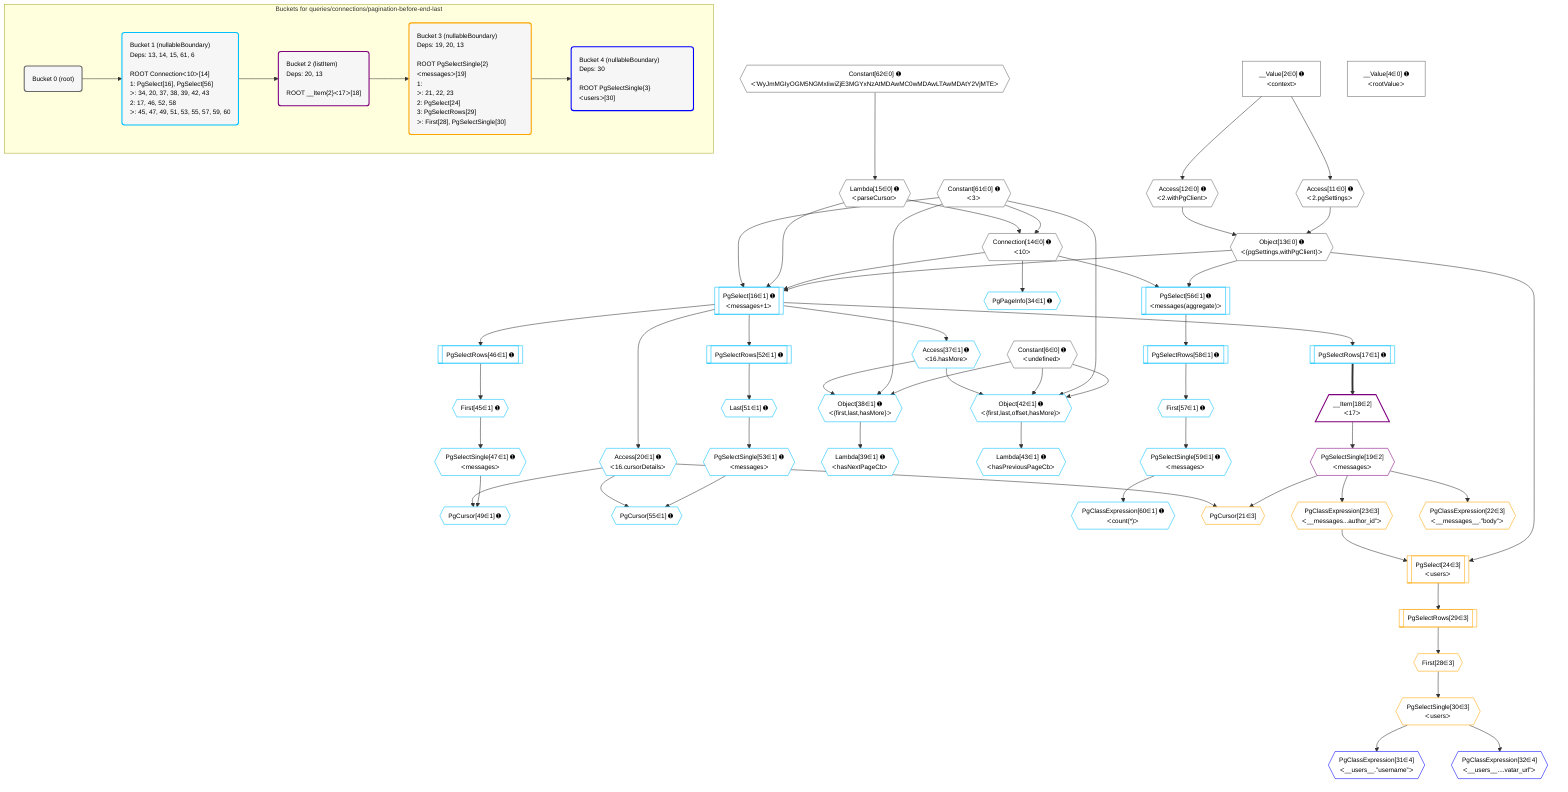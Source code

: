 %%{init: {'themeVariables': { 'fontSize': '12px'}}}%%
graph TD
    classDef path fill:#eee,stroke:#000,color:#000
    classDef plan fill:#fff,stroke-width:1px,color:#000
    classDef itemplan fill:#fff,stroke-width:2px,color:#000
    classDef unbatchedplan fill:#dff,stroke-width:1px,color:#000
    classDef sideeffectplan fill:#fcc,stroke-width:2px,color:#000
    classDef bucket fill:#f6f6f6,color:#000,stroke-width:2px,text-align:left


    %% plan dependencies
    Object13{{"Object[13∈0] ➊<br />ᐸ{pgSettings,withPgClient}ᐳ"}}:::plan
    Access11{{"Access[11∈0] ➊<br />ᐸ2.pgSettingsᐳ"}}:::plan
    Access12{{"Access[12∈0] ➊<br />ᐸ2.withPgClientᐳ"}}:::plan
    Access11 & Access12 --> Object13
    Connection14{{"Connection[14∈0] ➊<br />ᐸ10ᐳ"}}:::plan
    Constant61{{"Constant[61∈0] ➊<br />ᐸ3ᐳ"}}:::plan
    Lambda15{{"Lambda[15∈0] ➊<br />ᐸparseCursorᐳ"}}:::plan
    Constant61 & Lambda15 --> Connection14
    __Value2["__Value[2∈0] ➊<br />ᐸcontextᐳ"]:::plan
    __Value2 --> Access11
    __Value2 --> Access12
    Constant62{{"Constant[62∈0] ➊<br />ᐸ'WyJmMGIyOGM5NGMxIiwiZjE3MGYxNzAtMDAwMC0wMDAwLTAwMDAtY2VjMTEᐳ"}}:::plan
    Constant62 --> Lambda15
    __Value4["__Value[4∈0] ➊<br />ᐸrootValueᐳ"]:::plan
    Constant6{{"Constant[6∈0] ➊<br />ᐸundefinedᐳ"}}:::plan
    PgSelect16[["PgSelect[16∈1] ➊<br />ᐸmessages+1ᐳ"]]:::plan
    Object13 & Connection14 & Lambda15 & Constant61 --> PgSelect16
    Object42{{"Object[42∈1] ➊<br />ᐸ{first,last,offset,hasMore}ᐳ"}}:::plan
    Access37{{"Access[37∈1] ➊<br />ᐸ16.hasMoreᐳ"}}:::plan
    Constant6 & Constant61 & Constant6 & Access37 --> Object42
    Object38{{"Object[38∈1] ➊<br />ᐸ{first,last,hasMore}ᐳ"}}:::plan
    Constant6 & Constant61 & Access37 --> Object38
    PgCursor49{{"PgCursor[49∈1] ➊"}}:::plan
    PgSelectSingle47{{"PgSelectSingle[47∈1] ➊<br />ᐸmessagesᐳ"}}:::plan
    Access20{{"Access[20∈1] ➊<br />ᐸ16.cursorDetailsᐳ"}}:::plan
    PgSelectSingle47 & Access20 --> PgCursor49
    PgCursor55{{"PgCursor[55∈1] ➊"}}:::plan
    PgSelectSingle53{{"PgSelectSingle[53∈1] ➊<br />ᐸmessagesᐳ"}}:::plan
    PgSelectSingle53 & Access20 --> PgCursor55
    PgSelect56[["PgSelect[56∈1] ➊<br />ᐸmessages(aggregate)ᐳ"]]:::plan
    Object13 & Connection14 --> PgSelect56
    PgSelectRows17[["PgSelectRows[17∈1] ➊"]]:::plan
    PgSelect16 --> PgSelectRows17
    PgSelect16 --> Access20
    PgPageInfo34{{"PgPageInfo[34∈1] ➊"}}:::plan
    Connection14 --> PgPageInfo34
    PgSelect16 --> Access37
    Lambda39{{"Lambda[39∈1] ➊<br />ᐸhasNextPageCbᐳ"}}:::plan
    Object38 --> Lambda39
    Lambda43{{"Lambda[43∈1] ➊<br />ᐸhasPreviousPageCbᐳ"}}:::plan
    Object42 --> Lambda43
    First45{{"First[45∈1] ➊"}}:::plan
    PgSelectRows46[["PgSelectRows[46∈1] ➊"]]:::plan
    PgSelectRows46 --> First45
    PgSelect16 --> PgSelectRows46
    First45 --> PgSelectSingle47
    Last51{{"Last[51∈1] ➊"}}:::plan
    PgSelectRows52[["PgSelectRows[52∈1] ➊"]]:::plan
    PgSelectRows52 --> Last51
    PgSelect16 --> PgSelectRows52
    Last51 --> PgSelectSingle53
    First57{{"First[57∈1] ➊"}}:::plan
    PgSelectRows58[["PgSelectRows[58∈1] ➊"]]:::plan
    PgSelectRows58 --> First57
    PgSelect56 --> PgSelectRows58
    PgSelectSingle59{{"PgSelectSingle[59∈1] ➊<br />ᐸmessagesᐳ"}}:::plan
    First57 --> PgSelectSingle59
    PgClassExpression60{{"PgClassExpression[60∈1] ➊<br />ᐸcount(*)ᐳ"}}:::plan
    PgSelectSingle59 --> PgClassExpression60
    __Item18[/"__Item[18∈2]<br />ᐸ17ᐳ"\]:::itemplan
    PgSelectRows17 ==> __Item18
    PgSelectSingle19{{"PgSelectSingle[19∈2]<br />ᐸmessagesᐳ"}}:::plan
    __Item18 --> PgSelectSingle19
    PgCursor21{{"PgCursor[21∈3]"}}:::plan
    PgSelectSingle19 & Access20 --> PgCursor21
    PgSelect24[["PgSelect[24∈3]<br />ᐸusersᐳ"]]:::plan
    PgClassExpression23{{"PgClassExpression[23∈3]<br />ᐸ__messages...author_id”ᐳ"}}:::plan
    Object13 & PgClassExpression23 --> PgSelect24
    PgClassExpression22{{"PgClassExpression[22∈3]<br />ᐸ__messages__.”body”ᐳ"}}:::plan
    PgSelectSingle19 --> PgClassExpression22
    PgSelectSingle19 --> PgClassExpression23
    First28{{"First[28∈3]"}}:::plan
    PgSelectRows29[["PgSelectRows[29∈3]"]]:::plan
    PgSelectRows29 --> First28
    PgSelect24 --> PgSelectRows29
    PgSelectSingle30{{"PgSelectSingle[30∈3]<br />ᐸusersᐳ"}}:::plan
    First28 --> PgSelectSingle30
    PgClassExpression31{{"PgClassExpression[31∈4]<br />ᐸ__users__.”username”ᐳ"}}:::plan
    PgSelectSingle30 --> PgClassExpression31
    PgClassExpression32{{"PgClassExpression[32∈4]<br />ᐸ__users__....vatar_url”ᐳ"}}:::plan
    PgSelectSingle30 --> PgClassExpression32

    %% define steps

    subgraph "Buckets for queries/connections/pagination-before-end-last"
    Bucket0("Bucket 0 (root)"):::bucket
    classDef bucket0 stroke:#696969
    class Bucket0,__Value2,__Value4,Constant6,Access11,Access12,Object13,Connection14,Lambda15,Constant61,Constant62 bucket0
    Bucket1("Bucket 1 (nullableBoundary)<br />Deps: 13, 14, 15, 61, 6<br /><br />ROOT Connectionᐸ10ᐳ[14]<br />1: PgSelect[16], PgSelect[56]<br />ᐳ: 34, 20, 37, 38, 39, 42, 43<br />2: 17, 46, 52, 58<br />ᐳ: 45, 47, 49, 51, 53, 55, 57, 59, 60"):::bucket
    classDef bucket1 stroke:#00bfff
    class Bucket1,PgSelect16,PgSelectRows17,Access20,PgPageInfo34,Access37,Object38,Lambda39,Object42,Lambda43,First45,PgSelectRows46,PgSelectSingle47,PgCursor49,Last51,PgSelectRows52,PgSelectSingle53,PgCursor55,PgSelect56,First57,PgSelectRows58,PgSelectSingle59,PgClassExpression60 bucket1
    Bucket2("Bucket 2 (listItem)<br />Deps: 20, 13<br /><br />ROOT __Item{2}ᐸ17ᐳ[18]"):::bucket
    classDef bucket2 stroke:#7f007f
    class Bucket2,__Item18,PgSelectSingle19 bucket2
    Bucket3("Bucket 3 (nullableBoundary)<br />Deps: 19, 20, 13<br /><br />ROOT PgSelectSingle{2}ᐸmessagesᐳ[19]<br />1: <br />ᐳ: 21, 22, 23<br />2: PgSelect[24]<br />3: PgSelectRows[29]<br />ᐳ: First[28], PgSelectSingle[30]"):::bucket
    classDef bucket3 stroke:#ffa500
    class Bucket3,PgCursor21,PgClassExpression22,PgClassExpression23,PgSelect24,First28,PgSelectRows29,PgSelectSingle30 bucket3
    Bucket4("Bucket 4 (nullableBoundary)<br />Deps: 30<br /><br />ROOT PgSelectSingle{3}ᐸusersᐳ[30]"):::bucket
    classDef bucket4 stroke:#0000ff
    class Bucket4,PgClassExpression31,PgClassExpression32 bucket4
    Bucket0 --> Bucket1
    Bucket1 --> Bucket2
    Bucket2 --> Bucket3
    Bucket3 --> Bucket4
    end